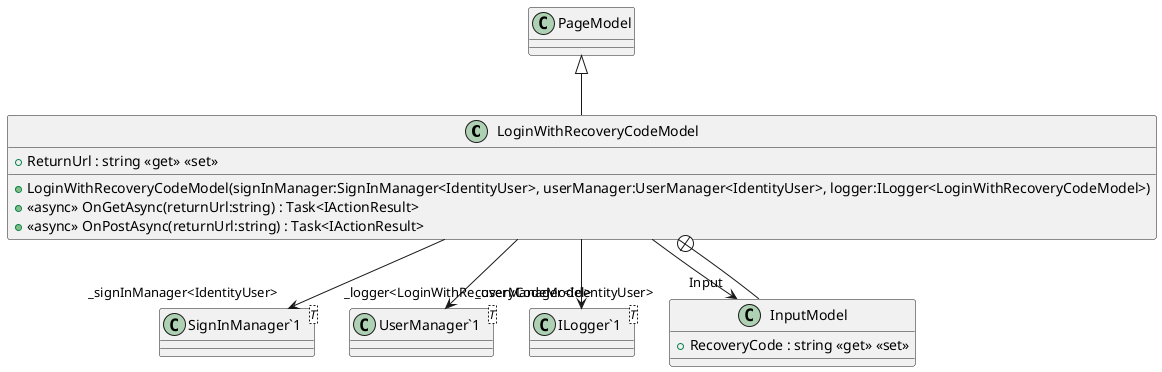 @startuml
class LoginWithRecoveryCodeModel {
    + LoginWithRecoveryCodeModel(signInManager:SignInManager<IdentityUser>, userManager:UserManager<IdentityUser>, logger:ILogger<LoginWithRecoveryCodeModel>)
    + ReturnUrl : string <<get>> <<set>>
    + <<async>> OnGetAsync(returnUrl:string) : Task<IActionResult>
    + <<async>> OnPostAsync(returnUrl:string) : Task<IActionResult>
}
class "SignInManager`1"<T> {
}
class "UserManager`1"<T> {
}
class "ILogger`1"<T> {
}
class InputModel {
    + RecoveryCode : string <<get>> <<set>>
}
PageModel <|-- LoginWithRecoveryCodeModel
LoginWithRecoveryCodeModel --> "_signInManager<IdentityUser>" "SignInManager`1"
LoginWithRecoveryCodeModel --> "_userManager<IdentityUser>" "UserManager`1"
LoginWithRecoveryCodeModel --> "_logger<LoginWithRecoveryCodeModel>" "ILogger`1"
LoginWithRecoveryCodeModel --> "Input" InputModel
LoginWithRecoveryCodeModel +-- InputModel
@enduml
